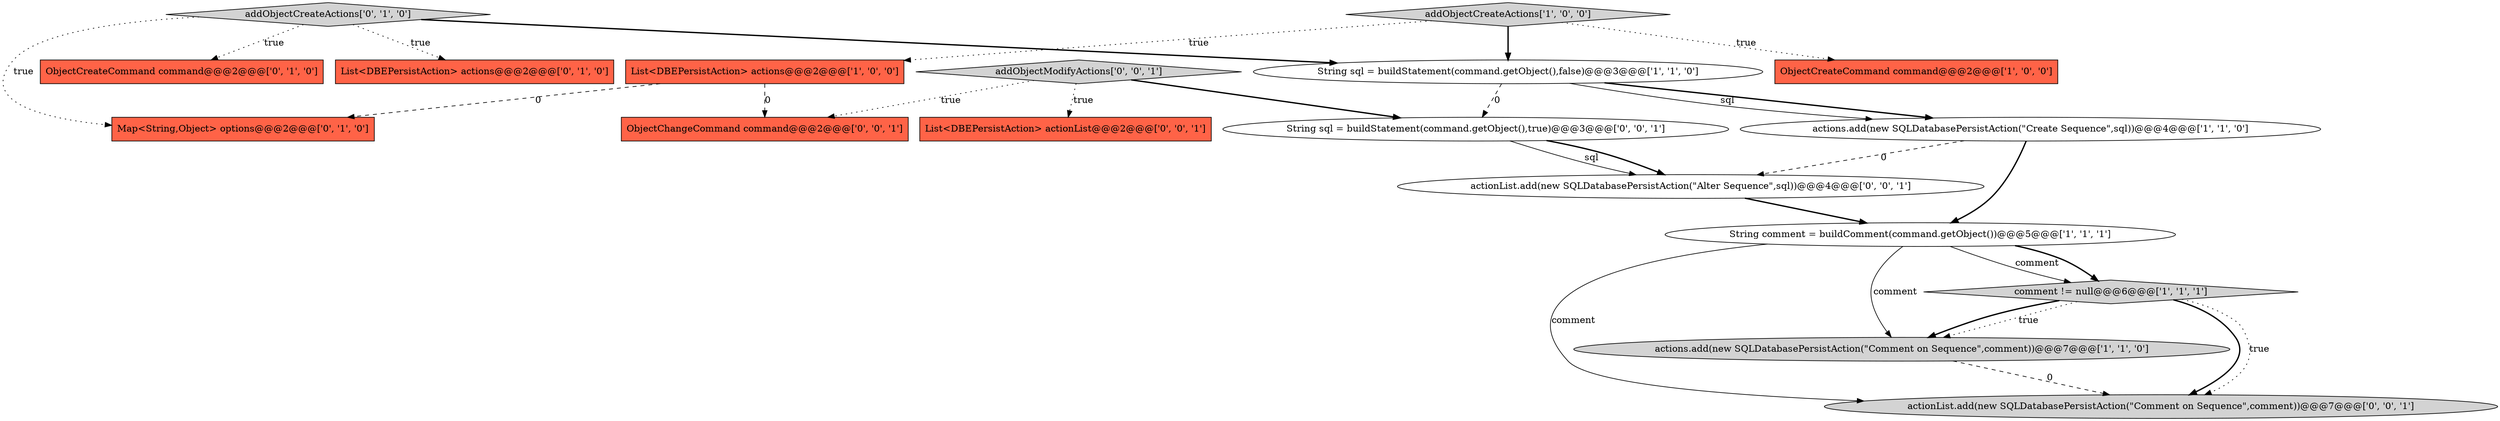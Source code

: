 digraph {
16 [style = filled, label = "actionList.add(new SQLDatabasePersistAction(\"Alter Sequence\",sql))@@@4@@@['0', '0', '1']", fillcolor = white, shape = ellipse image = "AAA0AAABBB3BBB"];
12 [style = filled, label = "List<DBEPersistAction> actionList@@@2@@@['0', '0', '1']", fillcolor = tomato, shape = box image = "AAA0AAABBB3BBB"];
17 [style = filled, label = "addObjectModifyActions['0', '0', '1']", fillcolor = lightgray, shape = diamond image = "AAA0AAABBB3BBB"];
11 [style = filled, label = "Map<String,Object> options@@@2@@@['0', '1', '0']", fillcolor = tomato, shape = box image = "AAA1AAABBB2BBB"];
13 [style = filled, label = "actionList.add(new SQLDatabasePersistAction(\"Comment on Sequence\",comment))@@@7@@@['0', '0', '1']", fillcolor = lightgray, shape = ellipse image = "AAA0AAABBB3BBB"];
6 [style = filled, label = "String comment = buildComment(command.getObject())@@@5@@@['1', '1', '1']", fillcolor = white, shape = ellipse image = "AAA0AAABBB1BBB"];
14 [style = filled, label = "String sql = buildStatement(command.getObject(),true)@@@3@@@['0', '0', '1']", fillcolor = white, shape = ellipse image = "AAA0AAABBB3BBB"];
3 [style = filled, label = "actions.add(new SQLDatabasePersistAction(\"Create Sequence\",sql))@@@4@@@['1', '1', '0']", fillcolor = white, shape = ellipse image = "AAA0AAABBB1BBB"];
10 [style = filled, label = "addObjectCreateActions['0', '1', '0']", fillcolor = lightgray, shape = diamond image = "AAA0AAABBB2BBB"];
7 [style = filled, label = "comment != null@@@6@@@['1', '1', '1']", fillcolor = lightgray, shape = diamond image = "AAA0AAABBB1BBB"];
4 [style = filled, label = "List<DBEPersistAction> actions@@@2@@@['1', '0', '0']", fillcolor = tomato, shape = box image = "AAA1AAABBB1BBB"];
2 [style = filled, label = "String sql = buildStatement(command.getObject(),false)@@@3@@@['1', '1', '0']", fillcolor = white, shape = ellipse image = "AAA0AAABBB1BBB"];
5 [style = filled, label = "actions.add(new SQLDatabasePersistAction(\"Comment on Sequence\",comment))@@@7@@@['1', '1', '0']", fillcolor = lightgray, shape = ellipse image = "AAA0AAABBB1BBB"];
9 [style = filled, label = "ObjectCreateCommand command@@@2@@@['0', '1', '0']", fillcolor = tomato, shape = box image = "AAA0AAABBB2BBB"];
8 [style = filled, label = "List<DBEPersistAction> actions@@@2@@@['0', '1', '0']", fillcolor = tomato, shape = box image = "AAA0AAABBB2BBB"];
1 [style = filled, label = "ObjectCreateCommand command@@@2@@@['1', '0', '0']", fillcolor = tomato, shape = box image = "AAA0AAABBB1BBB"];
0 [style = filled, label = "addObjectCreateActions['1', '0', '0']", fillcolor = lightgray, shape = diamond image = "AAA0AAABBB1BBB"];
15 [style = filled, label = "ObjectChangeCommand command@@@2@@@['0', '0', '1']", fillcolor = tomato, shape = box image = "AAA0AAABBB3BBB"];
7->13 [style = bold, label=""];
14->16 [style = bold, label=""];
5->13 [style = dashed, label="0"];
10->8 [style = dotted, label="true"];
16->6 [style = bold, label=""];
2->3 [style = bold, label=""];
7->13 [style = dotted, label="true"];
0->4 [style = dotted, label="true"];
0->2 [style = bold, label=""];
6->13 [style = solid, label="comment"];
3->6 [style = bold, label=""];
10->9 [style = dotted, label="true"];
14->16 [style = solid, label="sql"];
7->5 [style = dotted, label="true"];
7->5 [style = bold, label=""];
17->15 [style = dotted, label="true"];
2->14 [style = dashed, label="0"];
17->12 [style = dotted, label="true"];
10->11 [style = dotted, label="true"];
17->14 [style = bold, label=""];
4->15 [style = dashed, label="0"];
6->7 [style = solid, label="comment"];
10->2 [style = bold, label=""];
6->5 [style = solid, label="comment"];
4->11 [style = dashed, label="0"];
6->7 [style = bold, label=""];
3->16 [style = dashed, label="0"];
2->3 [style = solid, label="sql"];
0->1 [style = dotted, label="true"];
}
